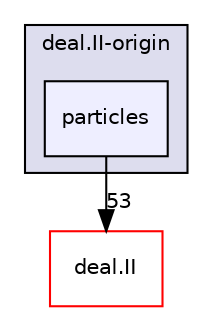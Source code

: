 digraph "include/deal.II-origin/particles" {
  compound=true
  node [ fontsize="10", fontname="Helvetica"];
  edge [ labelfontsize="10", labelfontname="Helvetica"];
  subgraph clusterdir_1627ce85bc33b76c4cb222dfe9aeffd7 {
    graph [ bgcolor="#ddddee", pencolor="black", label="deal.II-origin" fontname="Helvetica", fontsize="10", URL="dir_1627ce85bc33b76c4cb222dfe9aeffd7.html"]
  dir_368f5517919c8accfb1e2561a28803e8 [shape=box, label="particles", style="filled", fillcolor="#eeeeff", pencolor="black", URL="dir_368f5517919c8accfb1e2561a28803e8.html"];
  }
  dir_ee90d91a514b839c31faec7a1d916f67 [shape=box label="deal.II" fillcolor="white" style="filled" color="red" URL="dir_ee90d91a514b839c31faec7a1d916f67.html"];
  dir_368f5517919c8accfb1e2561a28803e8->dir_ee90d91a514b839c31faec7a1d916f67 [headlabel="53", labeldistance=1.5 headhref="dir_000030_000009.html"];
}
